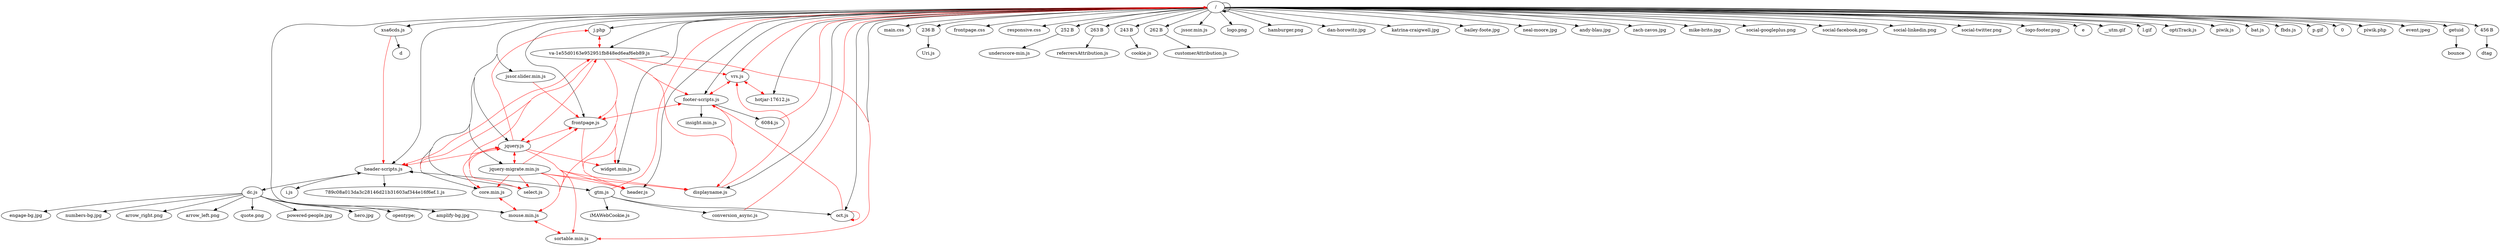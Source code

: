 strict digraph G {
ratio=compress;
concentrate=true;
"/" -> "/";
"/" -> "j.php";
"/" -> "jquery.js";
"/" -> "header-scripts.js";
"/" -> "jquery-migrate.min.js";
"/" -> "main.css";
"236 B" -> "Uri.js";
"/" -> "xsa6cds.js";
"/" -> "frontpage.css";
"/" -> "responsive.css";
"252 B" -> "underscore-min.js";
"263 B" -> "referrersAttribution.js";
"243 B" -> "cookie.js";
"/" -> "core.min.js";
"262 B" -> "customerAttribution.js";
"/" -> "mouse.min.js";
"/" -> "jssor.slider.min.js";
"/" -> "frontpage.js";
"/" -> "jssor.min.js";
"/" -> "header.js";
"/" -> "sortable.min.js";
"/" -> "displayname.js";
"/" -> "select.js";
"/" -> "footer-scripts.js";
"/" -> "widget.min.js";
"/" -> "oct.js";
"/" -> "va-1e55d0163e952951fb848ed6eaf6eb89.js";
"/" -> "logo.png";
"/" -> "hamburger.png";
"xsa6cds.js" -> "d";
"/" -> "dan-horowitz.jpg";
"/" -> "katrina-craigwell.jpg";
"header-scripts.js" -> "dc.js";
"/" -> "bailey-foote.jpg";
"/" -> "neal-moore.jpg";
"header-scripts.js" -> "i.js";
"header-scripts.js" -> "gtm.js";
"/" -> "andy-blau.jpg";
"header-scripts.js" -> "789c08a013da3c28146d21b31603af344e16f6ef.1.js";
"/" -> "zach-zavos.jpg";
"/" -> "mike-brito.jpg";
"/" -> "social-googleplus.png";
"/" -> "social-facebook.png";
"/" -> "social-linkedin.png";
"/" -> "social-twitter.png";
"/" -> "logo-footer.png";
"/" -> "e";
"/" -> "e";
"dc.js" -> "hero.jpg";
"dc.js" -> "opentype;";
"dc.js" -> "amplify-bg.jpg";
"dc.js" -> "engage-bg.jpg";
"dc.js" -> "numbers-bg.jpg";
"dc.js" -> "arrow_right.png";
"dc.js" -> "arrow_left.png";
"dc.js" -> "quote.png";
"dc.js" -> "powered-people.jpg";
"/" -> "__utm.gif";
"footer-scripts.js" -> "vrs.js";
"footer-scripts.js" -> "insight.min.js";
"/" -> "l.gif";
"/" -> "__utm.gif";
"footer-scripts.js" -> "6084.js";
"gtm.js" -> "conversion_async.js";
"/" -> "optiTrack.js";
"/" -> "piwik.js";
"gtm.js" -> "oct.js";
"/" -> "bat.js";
"/" -> "fbds.js";
"/" -> "hotjar-17612.js";
"gtm.js" -> "iMAWebCookie.js";
"vrs.js" -> "/";
"/" -> "/";
"/" -> "p.gif";
"/" -> "/";
"/" -> "/";
"/" -> "/";
"/" -> "/";
"/" -> "/";
"/" -> "/";
"/" -> "0";
"/" -> "0";
"/" -> "piwik.php";
"/" -> "/";
"/" -> "/";
"/" -> "/";
"/" -> "/";
"/" -> "/";
"/" -> "event.jpeg";
"/" -> "getuid";
"getuid" -> "bounce";
"456 B" -> "dtag";
"/" -> "243 B";
"/" -> "252 B";
"/" -> "456 B";
"/" -> "263 B";
"/" -> "236 B";
"/" -> "262 B";
"jquery.js" -> "header-scripts.js"[color=red];
"header-scripts.js" -> "/"[color=red];
"j.php" -> "/"[color=red];
"jquery.js" -> "va-1e55d0163e952951fb848ed6eaf6eb89.js"[color=red];
"header-scripts.js" -> "va-1e55d0163e952951fb848ed6eaf6eb89.js"[color=red];
"j.php" -> "va-1e55d0163e952951fb848ed6eaf6eb89.js"[color=red];
"va-1e55d0163e952951fb848ed6eaf6eb89.js" -> "frontpage.js"[color=red];
"jquery.js" -> "frontpage.js"[color=red];
"frontpage.js" -> "header.js"[color=red];
"va-1e55d0163e952951fb848ed6eaf6eb89.js" -> "header.js"[color=red];
"frontpage.js" -> "footer-scripts.js"[color=red];
"va-1e55d0163e952951fb848ed6eaf6eb89.js" -> "footer-scripts.js"[color=red];
"footer-scripts.js" -> "displayname.js"[color=red];
"va-1e55d0163e952951fb848ed6eaf6eb89.js" -> "/"[color=red];
"displayname.js" -> "/"[color=red];
"footer-scripts.js" -> "/"[color=red];
"frontpage.js" -> "/"[color=red];
"/" -> "vrs.js"[color=red];
"displayname.js" -> "vrs.js"[color=red];
"va-1e55d0163e952951fb848ed6eaf6eb89.js" -> "vrs.js"[color=red];
"footer-scripts.js" -> "frontpage.js"[color=red];
"va-1e55d0163e952951fb848ed6eaf6eb89.js" -> "j.php"[color=red];
"jquery.js" -> "j.php"[color=red];
"va-1e55d0163e952951fb848ed6eaf6eb89.js" -> "header-scripts.js"[color=red];
"frontpage.js" -> "jquery.js"[color=red];
"header-scripts.js" -> "jquery.js"[color=red];
"jquery.js" -> "jquery-migrate.min.js"[color=red];
"xsa6cds.js" -> "header-scripts.js"[color=red];
"jquery.js" -> "va-1e55d0163e952951fb848ed6eaf6eb89.js"[color=red];
"j.php" -> "va-1e55d0163e952951fb848ed6eaf6eb89.js"[color=red];
"gtm.js" -> "/"[color=red];
"conversion_async.js" -> "/"[color=red];
"j.php" -> "/"[color=red];
"va-1e55d0163e952951fb848ed6eaf6eb89.js" -> "/"[color=red];
"va-1e55d0163e952951fb848ed6eaf6eb89.js" -> "core.min.js"[color=red];
"jquery.js" -> "core.min.js"[color=red];
"jquery-migrate.min.js" -> "core.min.js"[color=red];
"va-1e55d0163e952951fb848ed6eaf6eb89.js" -> "widget.min.js"[color=red];
"jquery.js" -> "widget.min.js"[color=red];
"va-1e55d0163e952951fb848ed6eaf6eb89.js" -> "mouse.min.js"[color=red];
"jquery-migrate.min.js" -> "mouse.min.js"[color=red];
"jquery.js" -> "mouse.min.js"[color=red];
"core.min.js" -> "mouse.min.js"[color=red];
"va-1e55d0163e952951fb848ed6eaf6eb89.js" -> "sortable.min.js"[color=red];
"mouse.min.js" -> "sortable.min.js"[color=red];
"jquery.js" -> "sortable.min.js"[color=red];
"va-1e55d0163e952951fb848ed6eaf6eb89.js" -> "frontpage.js"[color=red];
"jquery-migrate.min.js" -> "frontpage.js"[color=red];
"jquery.js" -> "frontpage.js"[color=red];
"jssor.slider.min.js" -> "frontpage.js"[color=red];
"va-1e55d0163e952951fb848ed6eaf6eb89.js" -> "header.js"[color=red];
"jquery-migrate.min.js" -> "header.js"[color=red];
"jquery.js" -> "header.js"[color=red];
"oct.js" -> "footer-scripts.js"[color=red];
"va-1e55d0163e952951fb848ed6eaf6eb89.js" -> "footer-scripts.js"[color=red];
"va-1e55d0163e952951fb848ed6eaf6eb89.js" -> "displayname.js"[color=red];
"jquery.js" -> "displayname.js"[color=red];
"jquery-migrate.min.js" -> "displayname.js"[color=red];
"va-1e55d0163e952951fb848ed6eaf6eb89.js" -> "select.js"[color=red];
"jquery-migrate.min.js" -> "select.js"[color=red];
"jquery.js" -> "select.js"[color=red];
"header-scripts.js" -> "/"[color=red];
"xsa6cds.js" -> "/"[color=red];
"frontpage.js" -> "/"[color=red];
"oct.js" -> "oct.js"[color=red];
"oct.js" -> "/"[color=red];
"6084.js" -> "/"[color=red];
"vrs.js" -> "hotjar-17612.js"[color=red];
"hotjar-17612.js" -> "vrs.js"[color=red];
"gtm.js" -> "header-scripts.js"[color=red];
"dc.js" -> "header-scripts.js"[color=red];
"va-1e55d0163e952951fb848ed6eaf6eb89.js" -> "jquery.js"[color=red];
"vrs.js" -> "footer-scripts.js"[color=red];
"jquery-migrate.min.js" -> "jquery.js"[color=red];
"mouse.min.js" -> "core.min.js"[color=red];
"oct.js" -> "oct.js"[color=red];
"sortable.min.js" -> "mouse.min.js"[color=red];
"core.min.js" -> "jquery.js"[color=red];
}
